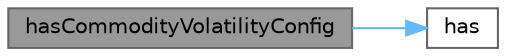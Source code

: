 digraph "hasCommodityVolatilityConfig"
{
 // INTERACTIVE_SVG=YES
 // LATEX_PDF_SIZE
  bgcolor="transparent";
  edge [fontname=Helvetica,fontsize=10,labelfontname=Helvetica,labelfontsize=10];
  node [fontname=Helvetica,fontsize=10,shape=box,height=0.2,width=0.4];
  rankdir="LR";
  Node1 [label="hasCommodityVolatilityConfig",height=0.2,width=0.4,color="gray40", fillcolor="grey60", style="filled", fontcolor="black",tooltip=" "];
  Node1 -> Node2 [color="steelblue1",style="solid"];
  Node2 [label="has",height=0.2,width=0.4,color="grey40", fillcolor="white", style="filled",URL="$classore_1_1data_1_1_curve_configurations.html#aa6b446ec07d2fe4be1e5b748a46096b5",tooltip=" "];
}
